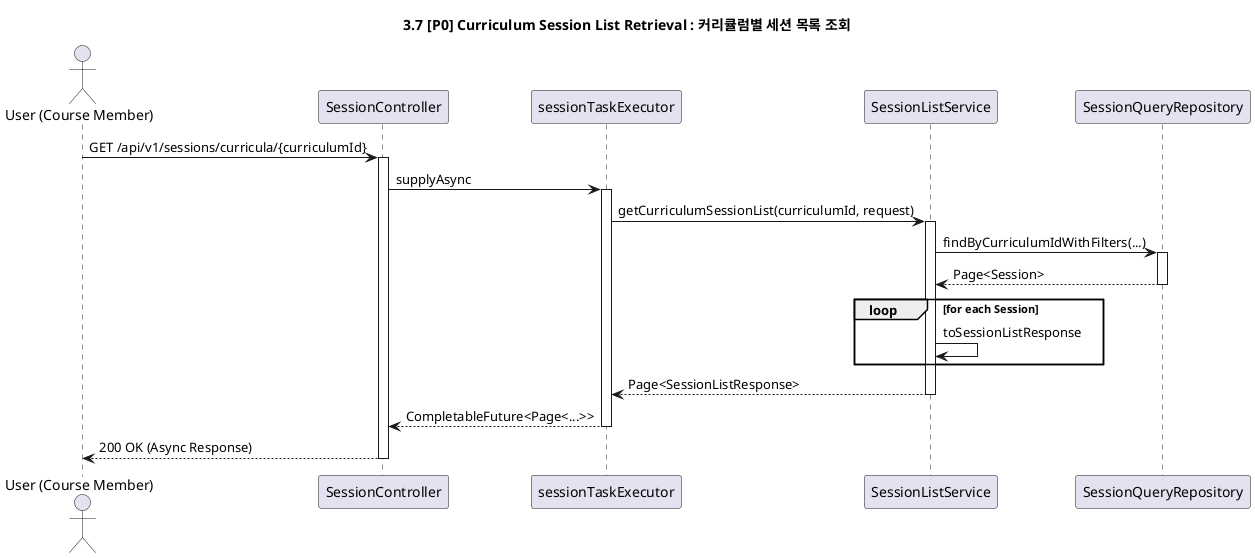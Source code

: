 @startuml

title 3.7 [P0] Curriculum Session List Retrieval : 커리큘럼별 세션 목록 조회

actor "User (Course Member)" as User
participant "SessionController" as Controller
participant "sessionTaskExecutor" as Executor
participant "SessionListService" as AppService
participant "SessionQueryRepository" as Repository

User -> Controller: GET /api/v1/sessions/curricula/{curriculumId}
activate Controller

Controller -> Executor: supplyAsync
activate Executor

Executor -> AppService: getCurriculumSessionList(curriculumId, request)
activate AppService

AppService -> Repository: findByCurriculumIdWithFilters(...)
activate Repository
Repository --> AppService: Page<Session>
deactivate Repository

loop for each Session
    AppService -> AppService: toSessionListResponse
end

AppService --> Executor: Page<SessionListResponse>
deactivate AppService

Executor --> Controller: CompletableFuture<Page<...>>
deactivate Executor

Controller --> User: 200 OK (Async Response)
deactivate Controller

@enduml
